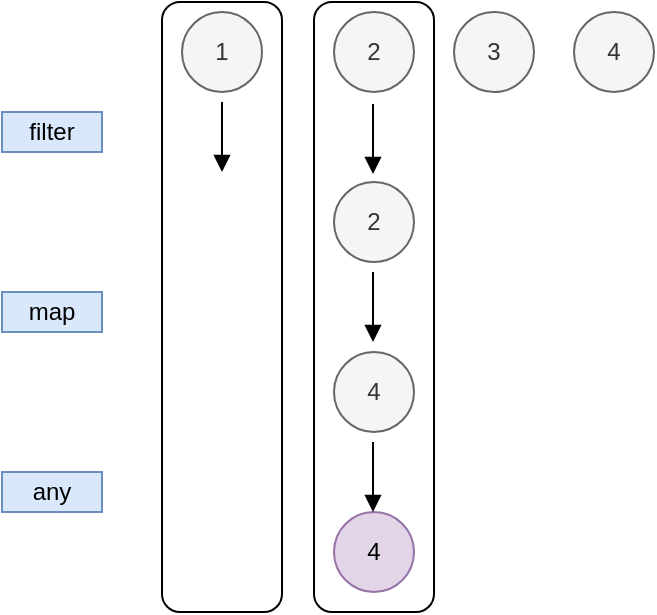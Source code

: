 <mxfile version="24.1.0" type="device">
  <diagram name="페이지-1" id="JZHqIaiKbNgNTOtd9eEY">
    <mxGraphModel dx="1114" dy="894" grid="1" gridSize="10" guides="1" tooltips="1" connect="1" arrows="1" fold="1" page="1" pageScale="1" pageWidth="827" pageHeight="1169" math="0" shadow="0">
      <root>
        <mxCell id="0" />
        <mxCell id="1" parent="0" />
        <mxCell id="MQCLhqV156VI0V0B5b5d-23" value="" style="rounded=1;whiteSpace=wrap;html=1;" vertex="1" parent="1">
          <mxGeometry x="186" y="75" width="60" height="305" as="geometry" />
        </mxCell>
        <mxCell id="MQCLhqV156VI0V0B5b5d-1" value="" style="rounded=1;whiteSpace=wrap;html=1;" vertex="1" parent="1">
          <mxGeometry x="110" y="75" width="60" height="305" as="geometry" />
        </mxCell>
        <mxCell id="MQCLhqV156VI0V0B5b5d-2" value="1" style="ellipse;whiteSpace=wrap;html=1;fillColor=#f5f5f5;fontColor=#333333;strokeColor=#666666;" vertex="1" parent="1">
          <mxGeometry x="120" y="80" width="40" height="40" as="geometry" />
        </mxCell>
        <mxCell id="MQCLhqV156VI0V0B5b5d-3" value="2" style="ellipse;whiteSpace=wrap;html=1;fillColor=#f5f5f5;fontColor=#333333;strokeColor=#666666;" vertex="1" parent="1">
          <mxGeometry x="196" y="80" width="40" height="40" as="geometry" />
        </mxCell>
        <mxCell id="MQCLhqV156VI0V0B5b5d-4" value="3" style="ellipse;whiteSpace=wrap;html=1;fillColor=#f5f5f5;fontColor=#333333;strokeColor=#666666;" vertex="1" parent="1">
          <mxGeometry x="256" y="80" width="40" height="40" as="geometry" />
        </mxCell>
        <mxCell id="MQCLhqV156VI0V0B5b5d-5" value="4" style="ellipse;whiteSpace=wrap;html=1;fillColor=#f5f5f5;fontColor=#333333;strokeColor=#666666;" vertex="1" parent="1">
          <mxGeometry x="316" y="80" width="40" height="40" as="geometry" />
        </mxCell>
        <mxCell id="MQCLhqV156VI0V0B5b5d-7" value="2" style="ellipse;whiteSpace=wrap;html=1;fillColor=#f5f5f5;fontColor=#333333;strokeColor=#666666;" vertex="1" parent="1">
          <mxGeometry x="196" y="165" width="40" height="40" as="geometry" />
        </mxCell>
        <mxCell id="MQCLhqV156VI0V0B5b5d-10" value="4" style="ellipse;whiteSpace=wrap;html=1;fillColor=#f5f5f5;fontColor=#333333;strokeColor=#666666;" vertex="1" parent="1">
          <mxGeometry x="196" y="250" width="40" height="40" as="geometry" />
        </mxCell>
        <mxCell id="MQCLhqV156VI0V0B5b5d-12" value="4" style="ellipse;whiteSpace=wrap;html=1;fillColor=#e1d5e7;strokeColor=#9673a6;" vertex="1" parent="1">
          <mxGeometry x="196" y="330" width="40" height="40" as="geometry" />
        </mxCell>
        <mxCell id="MQCLhqV156VI0V0B5b5d-13" value="" style="endArrow=block;html=1;rounded=0;endFill=1;startSize=6;sourcePerimeterSpacing=0;" edge="1" parent="1">
          <mxGeometry width="50" height="50" relative="1" as="geometry">
            <mxPoint x="140" y="125" as="sourcePoint" />
            <mxPoint x="140" y="160" as="targetPoint" />
          </mxGeometry>
        </mxCell>
        <mxCell id="MQCLhqV156VI0V0B5b5d-14" value="" style="endArrow=block;html=1;rounded=0;endFill=1;startSize=6;sourcePerimeterSpacing=0;" edge="1" parent="1">
          <mxGeometry width="50" height="50" relative="1" as="geometry">
            <mxPoint x="215.5" y="126" as="sourcePoint" />
            <mxPoint x="215.5" y="161" as="targetPoint" />
          </mxGeometry>
        </mxCell>
        <mxCell id="MQCLhqV156VI0V0B5b5d-18" value="" style="endArrow=block;html=1;rounded=0;endFill=1;startSize=6;sourcePerimeterSpacing=0;" edge="1" parent="1">
          <mxGeometry width="50" height="50" relative="1" as="geometry">
            <mxPoint x="215.5" y="210" as="sourcePoint" />
            <mxPoint x="215.5" y="245" as="targetPoint" />
          </mxGeometry>
        </mxCell>
        <mxCell id="MQCLhqV156VI0V0B5b5d-19" value="" style="endArrow=block;html=1;rounded=0;endFill=1;startSize=6;sourcePerimeterSpacing=0;" edge="1" parent="1">
          <mxGeometry width="50" height="50" relative="1" as="geometry">
            <mxPoint x="215.5" y="295" as="sourcePoint" />
            <mxPoint x="215.5" y="330" as="targetPoint" />
          </mxGeometry>
        </mxCell>
        <mxCell id="MQCLhqV156VI0V0B5b5d-20" value="filter" style="text;html=1;align=center;verticalAlign=middle;whiteSpace=wrap;rounded=0;fillColor=#dae8fc;strokeColor=#6c8ebf;" vertex="1" parent="1">
          <mxGeometry x="30" y="130" width="50" height="20" as="geometry" />
        </mxCell>
        <mxCell id="MQCLhqV156VI0V0B5b5d-21" value="map" style="text;html=1;align=center;verticalAlign=middle;whiteSpace=wrap;rounded=0;fillColor=#dae8fc;strokeColor=#6c8ebf;" vertex="1" parent="1">
          <mxGeometry x="30" y="220" width="50" height="20" as="geometry" />
        </mxCell>
        <mxCell id="MQCLhqV156VI0V0B5b5d-22" value="any" style="text;html=1;align=center;verticalAlign=middle;whiteSpace=wrap;rounded=0;fillColor=#dae8fc;strokeColor=#6c8ebf;" vertex="1" parent="1">
          <mxGeometry x="30" y="310" width="50" height="20" as="geometry" />
        </mxCell>
      </root>
    </mxGraphModel>
  </diagram>
</mxfile>
